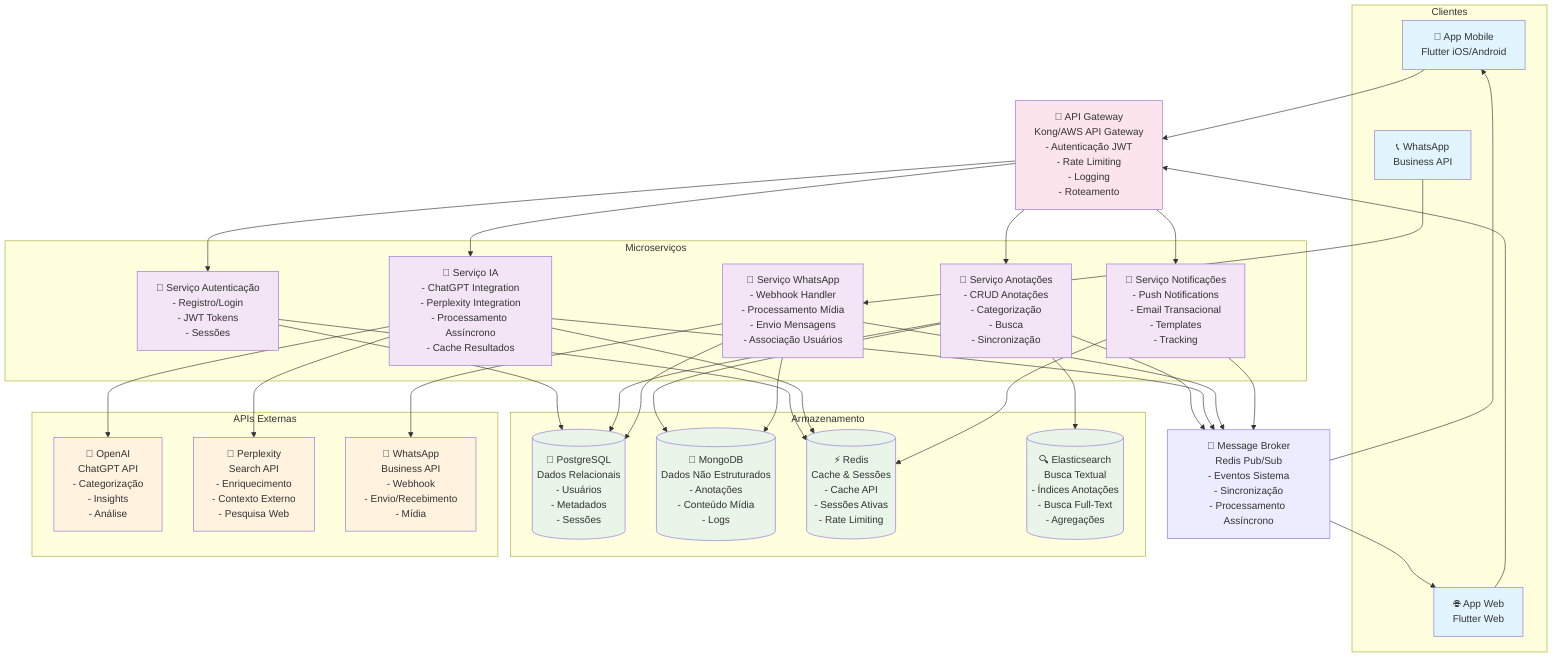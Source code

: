 graph TB
    %% Clientes
    subgraph "Clientes"
        Mobile[📱 App Mobile<br/>Flutter iOS/Android]
        Web[🌐 App Web<br/>Flutter Web]
        WA[📞 WhatsApp<br/>Business API]
    end

    %% API Gateway
    Gateway[🚪 API Gateway<br/>Kong/AWS API Gateway<br/>- Autenticação JWT<br/>- Rate Limiting<br/>- Logging<br/>- Roteamento]

    %% Microserviços
    subgraph "Microserviços"
        AuthSvc[🔐 Serviço Autenticação<br/>- Registro/Login<br/>- JWT Tokens<br/>- Sessões]
        
        NoteSvc[📝 Serviço Anotações<br/>- CRUD Anotações<br/>- Categorização<br/>- Busca<br/>- Sincronização]
        
        AISvc[🤖 Serviço IA<br/>- ChatGPT Integration<br/>- Perplexity Integration<br/>- Processamento Assíncrono<br/>- Cache Resultados]
        
        WhatsAppSvc[💬 Serviço WhatsApp<br/>- Webhook Handler<br/>- Processamento Mídia<br/>- Envio Mensagens<br/>- Associação Usuários]
        
        NotifSvc[🔔 Serviço Notificações<br/>- Push Notifications<br/>- Email Transacional<br/>- Templates<br/>- Tracking]
    end

    %% Message Broker
    Broker[📨 Message Broker<br/>Redis Pub/Sub<br/>- Eventos Sistema<br/>- Sincronização<br/>- Processamento Assíncrono]

    %% Armazenamento
    subgraph "Armazenamento"
        PostgreSQL[(🐘 PostgreSQL<br/>Dados Relacionais<br/>- Usuários<br/>- Metadados<br/>- Sessões)]
        
        MongoDB[(🍃 MongoDB<br/>Dados Não Estruturados<br/>- Anotações<br/>- Conteúdo Mídia<br/>- Logs)]
        
        Redis[(⚡ Redis<br/>Cache & Sessões<br/>- Cache API<br/>- Sessões Ativas<br/>- Rate Limiting)]
        
        Elasticsearch[(🔍 Elasticsearch<br/>Busca Textual<br/>- Índices Anotações<br/>- Busca Full-Text<br/>- Agregações)]
    end

    %% APIs Externas
    subgraph "APIs Externas"
        OpenAI[🧠 OpenAI<br/>ChatGPT API<br/>- Categorização<br/>- Insights<br/>- Análise]
        
        Perplexity[🔎 Perplexity<br/>Search API<br/>- Enriquecimento<br/>- Contexto Externo<br/>- Pesquisa Web]
        
        WhatsAppAPI[📱 WhatsApp<br/>Business API<br/>- Webhook<br/>- Envio/Recebimento<br/>- Mídia]
    end

    %% Conexões Clientes
    Mobile --> Gateway
    Web --> Gateway
    WA --> WhatsAppSvc

    %% Conexões Gateway
    Gateway --> AuthSvc
    Gateway --> NoteSvc
    Gateway --> AISvc
    Gateway --> NotifSvc

    %% Conexões Serviços
    AuthSvc --> PostgreSQL
    AuthSvc --> Redis
    
    NoteSvc --> PostgreSQL
    NoteSvc --> MongoDB
    NoteSvc --> Elasticsearch
    NoteSvc --> Broker
    
    AISvc --> OpenAI
    AISvc --> Perplexity
    AISvc --> Redis
    AISvc --> Broker
    
    WhatsAppSvc --> WhatsAppAPI
    WhatsAppSvc --> PostgreSQL
    WhatsAppSvc --> MongoDB
    WhatsAppSvc --> Broker
    
    NotifSvc --> Broker
    NotifSvc --> Redis

    %% Sincronização via Broker
    Broker --> Mobile
    Broker --> Web

    %% Estilos
    classDef client fill:#e1f5fe
    classDef service fill:#f3e5f5
    classDef storage fill:#e8f5e8
    classDef external fill:#fff3e0
    classDef gateway fill:#fce4ec

    class Mobile,Web,WA client
    class AuthSvc,NoteSvc,AISvc,WhatsAppSvc,NotifSvc service
    class PostgreSQL,MongoDB,Redis,Elasticsearch storage
    class OpenAI,Perplexity,WhatsAppAPI external
    class Gateway gateway